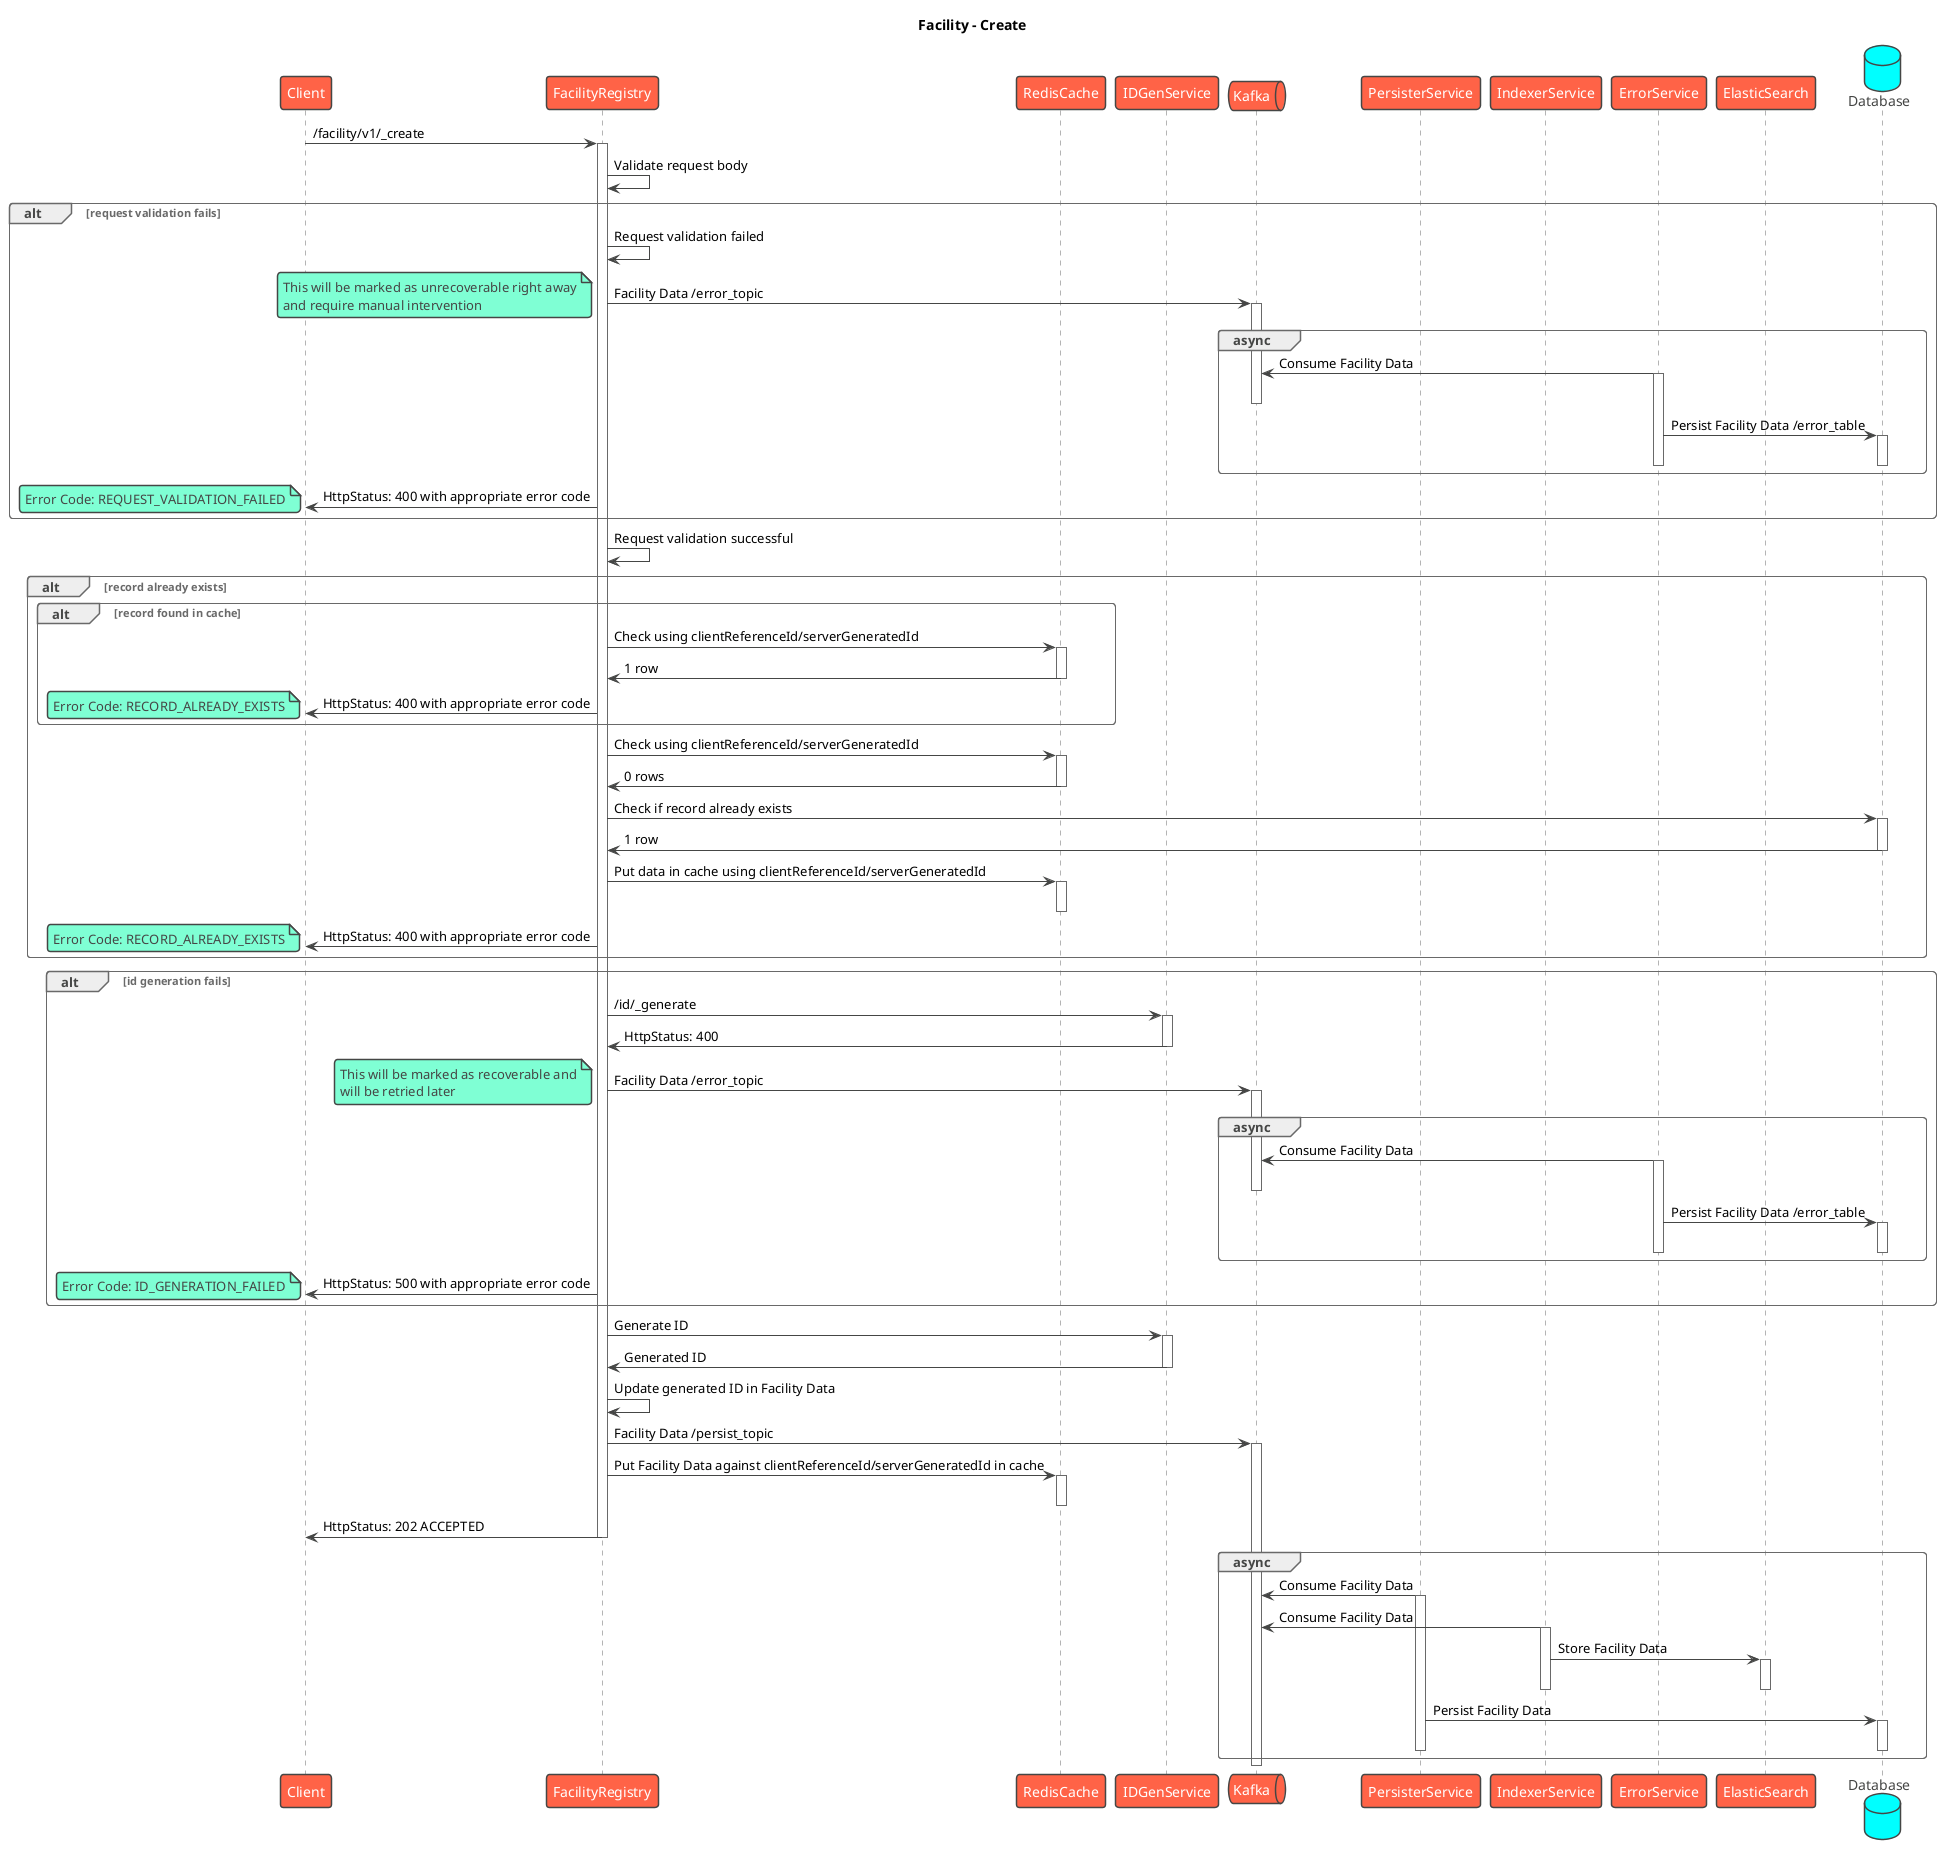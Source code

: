 @startuml
title Facility - Create
!theme vibrant
participant Client as c
participant FacilityRegistry as s
participant RedisCache as rc
participant IDGenService as idgen
queue Kafka as k
participant PersisterService as prs
participant IndexerService as idx
participant ErrorService as es
participant ElasticSearch as el
database Database as db
c -> s : /facility/v1/_create
activate s
s -> s: Validate request body
alt request validation fails
    s -> s: Request validation failed
    s -> k: Facility Data /error_topic
    note left
        This will be marked as unrecoverable right away
        and require manual intervention
    end note
    activate k
    group async
        es -> k: Consume Facility Data
        activate es
        deactivate k
        es -> db: Persist Facility Data /error_table
        activate db
        deactivate db
        deactivate es
    end
    s -> c: HttpStatus: 400 with appropriate error code
    note left
      Error Code: REQUEST_VALIDATION_FAILED
    end note
end
s -> s: Request validation successful
alt record already exists
    alt record found in cache
      s -> rc: Check using clientReferenceId/serverGeneratedId
      activate rc
      rc -> s: 1 row
      deactivate rc
      s -> c: HttpStatus: 400 with appropriate error code
      note left
          Error Code: RECORD_ALREADY_EXISTS
      end note
    end
    s -> rc: Check using clientReferenceId/serverGeneratedId
    activate rc
    rc -> s: 0 rows
    deactivate rc
    s -> db: Check if record already exists
    activate db
    db -> s: 1 row
    deactivate db
    s -> rc: Put data in cache using clientReferenceId/serverGeneratedId
    activate rc
    deactivate rc
    s -> c: HttpStatus: 400 with appropriate error code
    note left
        Error Code: RECORD_ALREADY_EXISTS
    end note
end
alt id generation fails
    s -> idgen: /id/_generate
    activate idgen
    idgen -> s: HttpStatus: 400
    deactivate idgen
    s -> k: Facility Data /error_topic
    note left
        This will be marked as recoverable and
        will be retried later
    end note
    activate k
    group async
        es -> k: Consume Facility Data
        activate es
        deactivate k
        es -> db: Persist Facility Data /error_table
        activate db
        deactivate db
        deactivate es
    end
    s -> c: HttpStatus: 500 with appropriate error code
    note left
      Error Code: ID_GENERATION_FAILED
    end note
end
s -> idgen: Generate ID
activate idgen
idgen -> s: Generated ID
deactivate idgen
s -> s: Update generated ID in Facility Data
s -> k: Facility Data /persist_topic
activate k
s -> rc: Put Facility Data against clientReferenceId/serverGeneratedId in cache
activate rc
deactivate rc
s -> c: HttpStatus: 202 ACCEPTED
deactivate s
group async
    prs -> k: Consume Facility Data
    activate prs
    idx -> k: Consume Facility Data
    activate idx
    idx -> el: Store Facility Data
    activate el
    deactivate el
    deactivate idx
    prs -> db: Persist Facility Data
    activate db
    deactivate db
    deactivate prs
end
deactivate k
@enduml